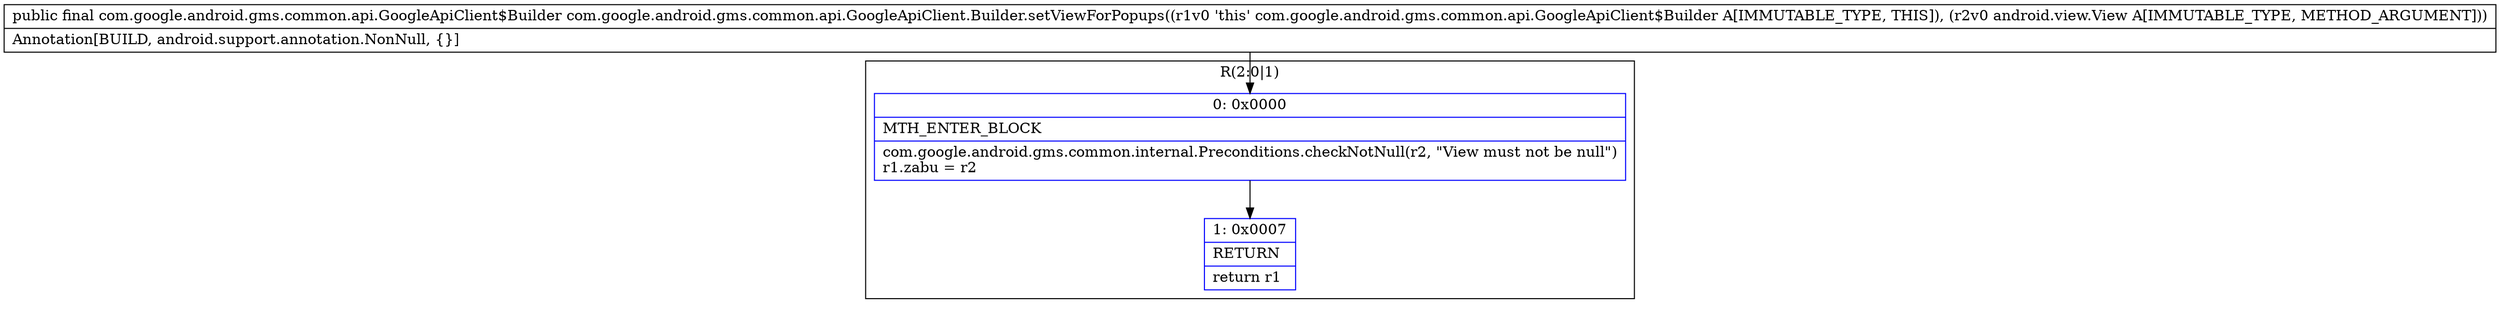 digraph "CFG forcom.google.android.gms.common.api.GoogleApiClient.Builder.setViewForPopups(Landroid\/view\/View;)Lcom\/google\/android\/gms\/common\/api\/GoogleApiClient$Builder;" {
subgraph cluster_Region_1386604786 {
label = "R(2:0|1)";
node [shape=record,color=blue];
Node_0 [shape=record,label="{0\:\ 0x0000|MTH_ENTER_BLOCK\l|com.google.android.gms.common.internal.Preconditions.checkNotNull(r2, \"View must not be null\")\lr1.zabu = r2\l}"];
Node_1 [shape=record,label="{1\:\ 0x0007|RETURN\l|return r1\l}"];
}
MethodNode[shape=record,label="{public final com.google.android.gms.common.api.GoogleApiClient$Builder com.google.android.gms.common.api.GoogleApiClient.Builder.setViewForPopups((r1v0 'this' com.google.android.gms.common.api.GoogleApiClient$Builder A[IMMUTABLE_TYPE, THIS]), (r2v0 android.view.View A[IMMUTABLE_TYPE, METHOD_ARGUMENT]))  | Annotation[BUILD, android.support.annotation.NonNull, \{\}]\l}"];
MethodNode -> Node_0;
Node_0 -> Node_1;
}

